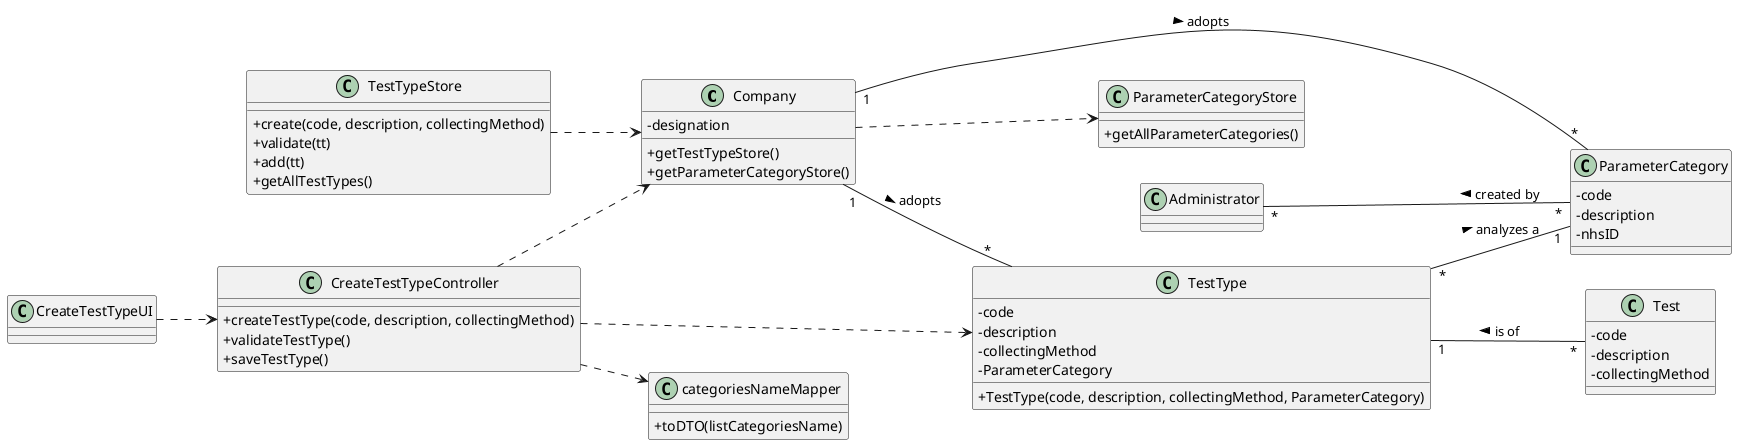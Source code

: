 @startuml
skinparam classAttributeIconSize 0
left to right direction

class "Company" as C {
-designation
+getTestTypeStore()
+getParameterCategoryStore()
}

class "categoriesNameMapper" as cNM {
+toDTO(listCategoriesName)
}

class "TestTypeStore" as TTS{
+create(code, description, collectingMethod)
+validate(tt)
+add(tt)
+getAllTestTypes()
}

class "ParameterCategoryStore" as PCS{
+getAllParameterCategories()
}

class "TestType" as TT {
-code
-description
-collectingMethod
-ParameterCategory
+TestType(code, description, collectingMethod, ParameterCategory)
}

class "CreateTestTypeController" as CTTC {
+createTestType(code, description, collectingMethod)
+validateTestType()
+saveTestType()
}

class "Test" as T{
-code
-description
-collectingMethod
}

class "ParameterCategory" as PC{
-code
-description
-nhsID
}

class "CreateTestTypeUI" as CTTUI
class "TestType" as TT
class "CreateTestTypeController" as CTTC
class "Administrator" as admin

CTTUI ..> CTTC

C ..> PCS

TTS ..> C

CTTC ..> TT
CTTC ..> C
CTTC ..> cNM


TT "1" -- "*" T: < is of
TT "*" -- "1" PC : > analyzes a

C "1" -- "*" TT : > adopts
C "1" -- "*" PC : > adopts

admin "*" -- "*" PC : < created by


@enduml